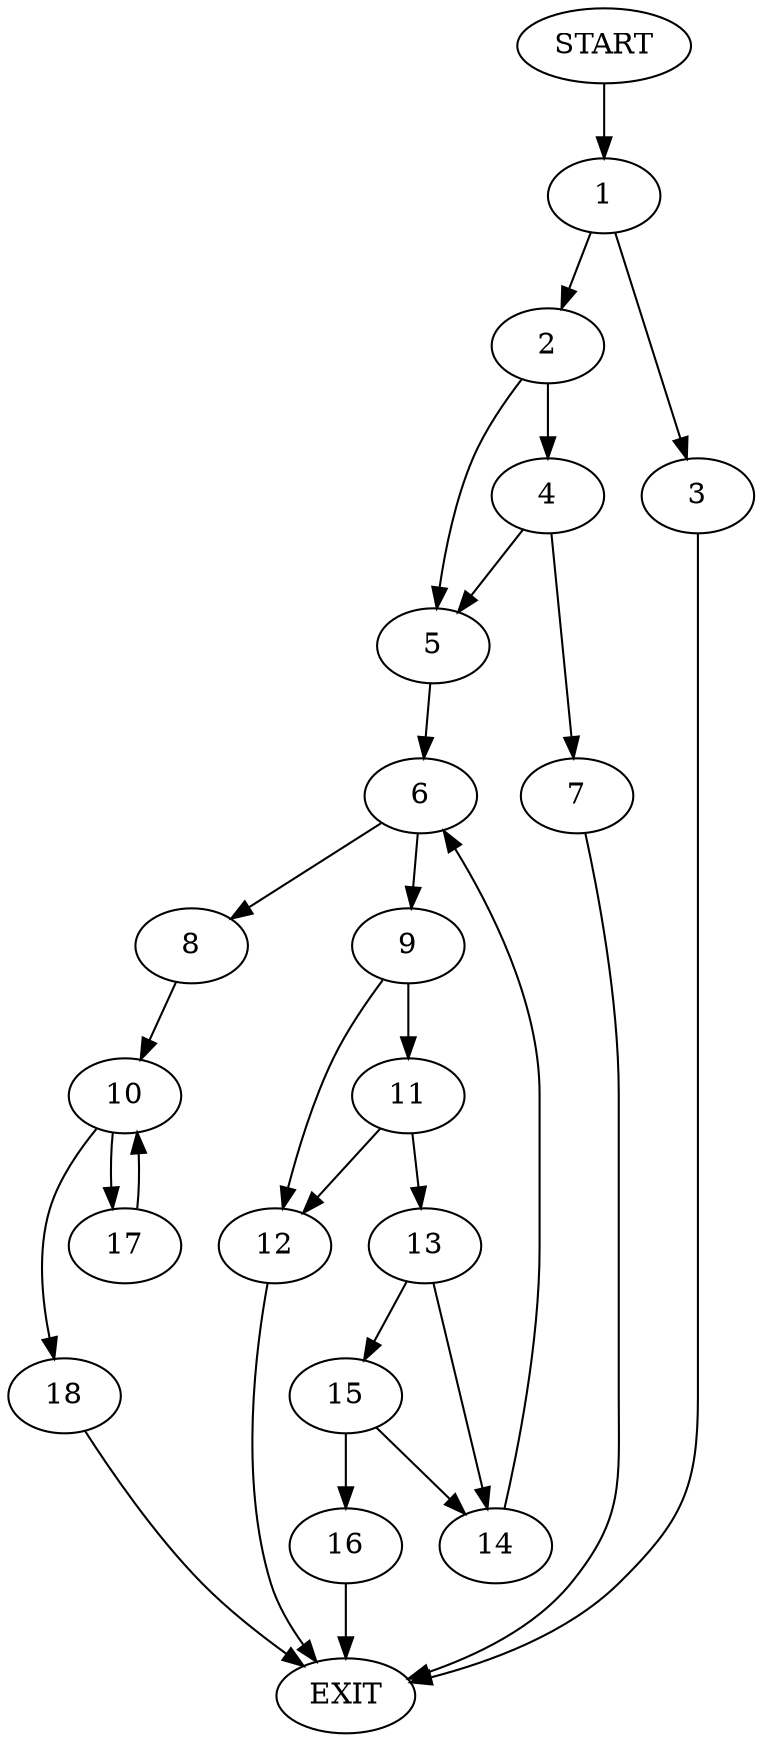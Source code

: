 digraph {
0 [label="START"]
19 [label="EXIT"]
0 -> 1
1 -> 2
1 -> 3
3 -> 19
2 -> 4
2 -> 5
5 -> 6
4 -> 5
4 -> 7
7 -> 19
6 -> 8
6 -> 9
8 -> 10
9 -> 11
9 -> 12
12 -> 19
11 -> 12
11 -> 13
13 -> 14
13 -> 15
14 -> 6
15 -> 14
15 -> 16
16 -> 19
10 -> 17
10 -> 18
18 -> 19
17 -> 10
}
